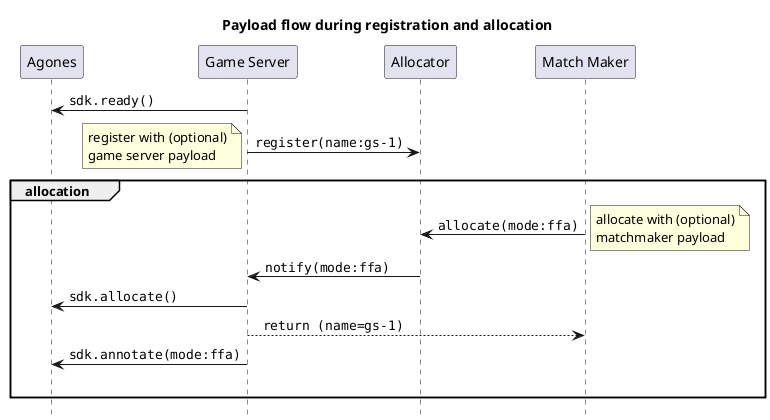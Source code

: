 @startuml

' Header.

title Payload flow during registration and allocation

hide footbox

participant Agones
participant "Game Server"
participant Allocator
participant "Match Maker"

"Game Server" -> Agones : ""sdk.ready()""
"Game Server" -> Allocator : ""register(name:gs-1)""
note left: register with (optional)\ngame server payload

group allocation
"Match Maker" -> "Allocator" : ""allocate(mode:ffa)""
note right: allocate with (optional)\nmatchmaker payload

"Allocator" -> "Game Server" : ""notify(mode:ffa)""

"Game Server" -> Agones : ""sdk.allocate()""
"Game Server" --> "Match Maker" : "" return (name=gs-1)""

"Game Server" -> Agones : ""sdk.annotate(mode:ffa)""

|||

end

@enduml